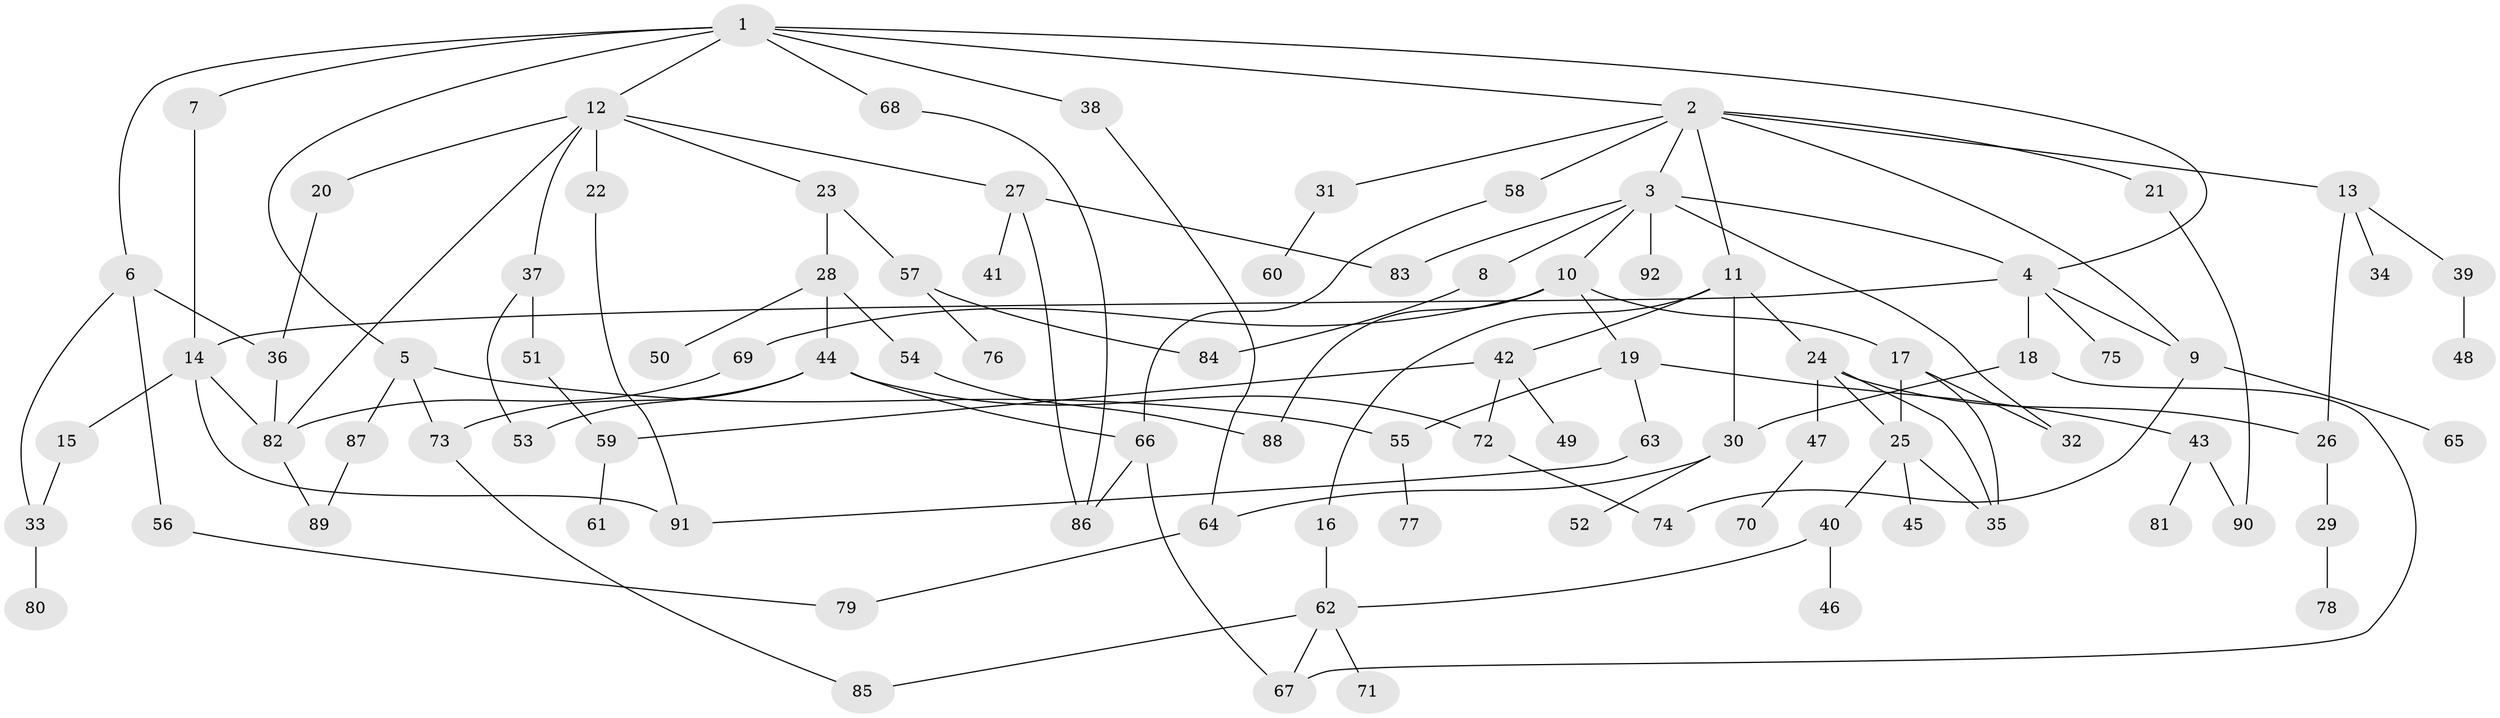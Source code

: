 // coarse degree distribution, {8: 0.05, 11: 0.016666666666666666, 4: 0.05, 2: 0.2833333333333333, 3: 0.18333333333333332, 5: 0.13333333333333333, 7: 0.03333333333333333, 1: 0.23333333333333334, 6: 0.016666666666666666}
// Generated by graph-tools (version 1.1) at 2025/41/03/06/25 10:41:26]
// undirected, 92 vertices, 127 edges
graph export_dot {
graph [start="1"]
  node [color=gray90,style=filled];
  1;
  2;
  3;
  4;
  5;
  6;
  7;
  8;
  9;
  10;
  11;
  12;
  13;
  14;
  15;
  16;
  17;
  18;
  19;
  20;
  21;
  22;
  23;
  24;
  25;
  26;
  27;
  28;
  29;
  30;
  31;
  32;
  33;
  34;
  35;
  36;
  37;
  38;
  39;
  40;
  41;
  42;
  43;
  44;
  45;
  46;
  47;
  48;
  49;
  50;
  51;
  52;
  53;
  54;
  55;
  56;
  57;
  58;
  59;
  60;
  61;
  62;
  63;
  64;
  65;
  66;
  67;
  68;
  69;
  70;
  71;
  72;
  73;
  74;
  75;
  76;
  77;
  78;
  79;
  80;
  81;
  82;
  83;
  84;
  85;
  86;
  87;
  88;
  89;
  90;
  91;
  92;
  1 -- 2;
  1 -- 4;
  1 -- 5;
  1 -- 6;
  1 -- 7;
  1 -- 12;
  1 -- 38;
  1 -- 68;
  2 -- 3;
  2 -- 9;
  2 -- 11;
  2 -- 13;
  2 -- 21;
  2 -- 31;
  2 -- 58;
  3 -- 8;
  3 -- 10;
  3 -- 92;
  3 -- 32;
  3 -- 83;
  3 -- 4;
  4 -- 14;
  4 -- 18;
  4 -- 75;
  4 -- 9;
  5 -- 55;
  5 -- 73;
  5 -- 87;
  6 -- 33;
  6 -- 56;
  6 -- 36;
  7 -- 14;
  8 -- 84;
  9 -- 65;
  9 -- 74;
  10 -- 17;
  10 -- 19;
  10 -- 69;
  10 -- 88;
  11 -- 16;
  11 -- 24;
  11 -- 42;
  11 -- 30;
  12 -- 20;
  12 -- 22;
  12 -- 23;
  12 -- 27;
  12 -- 37;
  12 -- 82;
  13 -- 34;
  13 -- 39;
  13 -- 26;
  14 -- 15;
  14 -- 82;
  14 -- 91;
  15 -- 33;
  16 -- 62;
  17 -- 32;
  17 -- 35;
  17 -- 25;
  18 -- 30;
  18 -- 67;
  19 -- 43;
  19 -- 63;
  19 -- 55;
  20 -- 36;
  21 -- 90;
  22 -- 91;
  23 -- 28;
  23 -- 57;
  24 -- 25;
  24 -- 26;
  24 -- 35;
  24 -- 47;
  25 -- 40;
  25 -- 45;
  25 -- 35;
  26 -- 29;
  27 -- 41;
  27 -- 83;
  27 -- 86;
  28 -- 44;
  28 -- 50;
  28 -- 54;
  29 -- 78;
  30 -- 52;
  30 -- 64;
  31 -- 60;
  33 -- 80;
  36 -- 82;
  37 -- 51;
  37 -- 53;
  38 -- 64;
  39 -- 48;
  40 -- 46;
  40 -- 62;
  42 -- 49;
  42 -- 59;
  42 -- 72;
  43 -- 81;
  43 -- 90;
  44 -- 72;
  44 -- 73;
  44 -- 66;
  44 -- 53;
  47 -- 70;
  51 -- 59;
  54 -- 88;
  55 -- 77;
  56 -- 79;
  57 -- 76;
  57 -- 84;
  58 -- 66;
  59 -- 61;
  62 -- 67;
  62 -- 71;
  62 -- 85;
  63 -- 91;
  64 -- 79;
  66 -- 86;
  66 -- 67;
  68 -- 86;
  69 -- 82;
  72 -- 74;
  73 -- 85;
  82 -- 89;
  87 -- 89;
}
